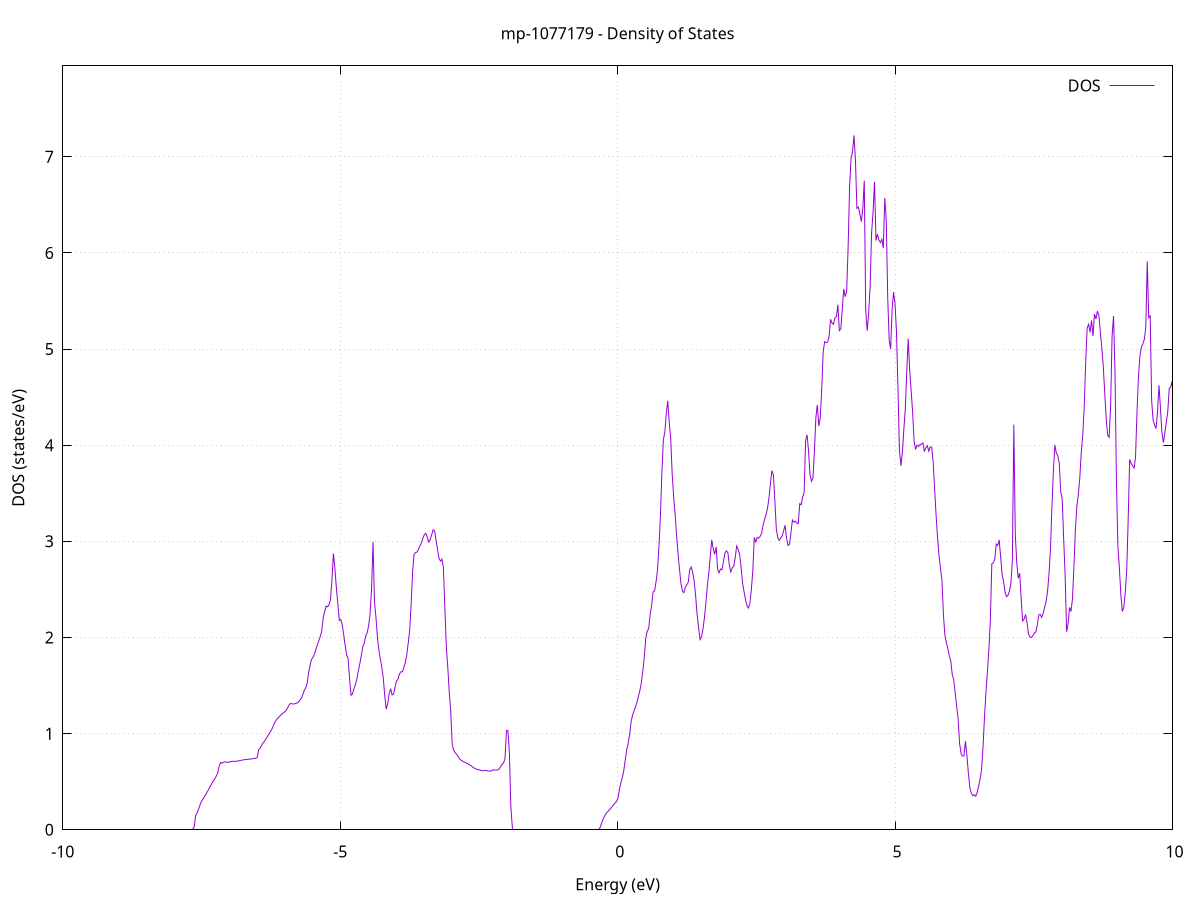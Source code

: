 set title 'mp-1077179 - Density of States'
set xlabel 'Energy (eV)'
set ylabel 'DOS (states/eV)'
set grid
set xrange [-10:10]
set yrange [0:7.945]
set xzeroaxis lt -1
set terminal png size 800,600
set output 'mp-1077179_dos_gnuplot.png'
plot '-' using 1:2 with lines title 'DOS'
-33.716900 0.000000
-33.690500 0.000000
-33.664100 0.000000
-33.637700 0.000000
-33.611200 0.000000
-33.584800 0.000000
-33.558400 0.000000
-33.532000 0.000000
-33.505500 0.000000
-33.479100 0.000000
-33.452700 0.000000
-33.426200 0.000000
-33.399800 0.000000
-33.373400 0.000000
-33.347000 0.000000
-33.320500 0.000000
-33.294100 0.000000
-33.267700 0.000000
-33.241200 0.000000
-33.214800 0.000000
-33.188400 0.000000
-33.162000 0.000000
-33.135500 0.000000
-33.109100 0.000000
-33.082700 0.000000
-33.056300 0.000000
-33.029800 0.000000
-33.003400 0.000000
-32.977000 0.000000
-32.950500 0.000000
-32.924100 0.000000
-32.897700 0.000000
-32.871300 0.000000
-32.844800 0.000000
-32.818400 0.000000
-32.792000 0.000000
-32.765600 0.000000
-32.739100 0.000000
-32.712700 0.000000
-32.686300 0.000000
-32.659800 0.000000
-32.633400 0.000000
-32.607000 0.000000
-32.580600 0.000000
-32.554100 0.000000
-32.527700 0.000000
-32.501300 0.000000
-32.474800 0.000000
-32.448400 0.000000
-32.422000 0.000000
-32.395600 0.000000
-32.369100 0.000000
-32.342700 0.000000
-32.316300 0.000000
-32.289900 0.000000
-32.263400 0.000000
-32.237000 0.000000
-32.210600 0.000000
-32.184100 0.000000
-32.157700 0.000000
-32.131300 0.000000
-32.104900 0.000000
-32.078400 0.000000
-32.052000 0.000000
-32.025600 0.000000
-31.999200 0.000000
-31.972700 0.000000
-31.946300 0.000000
-31.919900 0.000000
-31.893400 0.000000
-31.867000 0.000000
-31.840600 0.000000
-31.814200 0.000000
-31.787700 0.000000
-31.761300 0.000000
-31.734900 0.000000
-31.708400 0.000000
-31.682000 0.000000
-31.655600 0.000000
-31.629200 0.000000
-31.602700 0.000000
-31.576300 0.000000
-31.549900 0.000000
-31.523500 0.000000
-31.497000 0.000000
-31.470600 0.000000
-31.444200 0.000000
-31.417700 0.000000
-31.391300 0.000000
-31.364900 0.000000
-31.338500 0.000000
-31.312000 29.099600
-31.285600 131.843000
-31.259200 23.229200
-31.232700 19.542700
-31.206300 23.217100
-31.179900 68.985800
-31.153500 102.694900
-31.127000 115.759300
-31.100600 0.000000
-31.074200 164.441500
-31.047800 0.000000
-31.021300 0.000000
-30.994900 0.000000
-30.968500 0.000000
-30.942000 0.000000
-30.915600 0.000000
-30.889200 0.000000
-30.862800 0.000000
-30.836300 0.000000
-30.809900 0.000000
-30.783500 0.000000
-30.757100 0.000000
-30.730600 0.000000
-30.704200 0.000000
-30.677800 0.000000
-30.651300 0.000000
-30.624900 0.000000
-30.598500 0.000000
-30.572100 0.000000
-30.545600 0.000000
-30.519200 0.000000
-30.492800 0.000000
-30.466300 0.000000
-30.439900 0.000000
-30.413500 0.000000
-30.387100 0.000000
-30.360600 0.000000
-30.334200 0.000000
-30.307800 0.000000
-30.281400 0.000000
-30.254900 0.000000
-30.228500 0.000000
-30.202100 0.000000
-30.175600 0.000000
-30.149200 0.000000
-30.122800 0.000000
-30.096400 0.000000
-30.069900 0.000000
-30.043500 0.000000
-30.017100 0.000000
-29.990700 0.000000
-29.964200 0.000000
-29.937800 0.000000
-29.911400 0.000000
-29.884900 0.000000
-29.858500 0.000000
-29.832100 0.000000
-29.805700 0.000000
-29.779200 0.000000
-29.752800 0.000000
-29.726400 0.000000
-29.699900 0.000000
-29.673500 0.000000
-29.647100 0.000000
-29.620700 0.000000
-29.594200 0.000000
-29.567800 0.000000
-29.541400 0.000000
-29.515000 0.000000
-29.488500 0.000000
-29.462100 0.000000
-29.435700 0.000000
-29.409200 0.000000
-29.382800 0.000000
-29.356400 0.000000
-29.330000 0.000000
-29.303500 0.000000
-29.277100 0.000000
-29.250700 0.000000
-29.224200 0.000000
-29.197800 0.000000
-29.171400 0.000000
-29.145000 0.000000
-29.118500 0.000000
-29.092100 0.000000
-29.065700 0.000000
-29.039300 0.000000
-29.012800 0.000000
-28.986400 0.000000
-28.960000 0.000000
-28.933500 0.000000
-28.907100 0.000000
-28.880700 0.000000
-28.854300 0.000000
-28.827800 0.000000
-28.801400 0.000000
-28.775000 0.000000
-28.748600 0.000000
-28.722100 0.000000
-28.695700 0.000000
-28.669300 0.000000
-28.642800 0.000000
-28.616400 0.000000
-28.590000 0.000000
-28.563600 0.000000
-28.537100 0.000000
-28.510700 0.000000
-28.484300 0.000000
-28.457800 0.000000
-28.431400 0.000000
-28.405000 0.000000
-28.378600 0.000000
-28.352100 0.000000
-28.325700 0.000000
-28.299300 0.000000
-28.272900 0.000000
-28.246400 0.000000
-28.220000 0.000000
-28.193600 0.000000
-28.167100 0.000000
-28.140700 0.000000
-28.114300 0.000000
-28.087900 0.000000
-28.061400 0.000000
-28.035000 0.000000
-28.008600 0.000000
-27.982200 0.000000
-27.955700 0.000000
-27.929300 0.000000
-27.902900 0.000000
-27.876400 0.000000
-27.850000 0.000000
-27.823600 0.000000
-27.797200 0.000000
-27.770700 0.000000
-27.744300 0.000000
-27.717900 0.000000
-27.691400 0.000000
-27.665000 0.000000
-27.638600 0.000000
-27.612200 0.000000
-27.585700 0.000000
-27.559300 0.000000
-27.532900 0.000000
-27.506500 0.000000
-27.480000 0.000000
-27.453600 0.000000
-27.427200 0.000000
-27.400700 0.000000
-27.374300 0.000000
-27.347900 0.000000
-27.321500 0.000000
-27.295000 0.000000
-27.268600 0.000000
-27.242200 0.000000
-27.215700 0.000000
-27.189300 0.000000
-27.162900 0.000000
-27.136500 0.000000
-27.110000 0.000000
-27.083600 0.000000
-27.057200 0.000000
-27.030800 0.000000
-27.004300 0.000000
-26.977900 0.000000
-26.951500 0.000000
-26.925000 0.000000
-26.898600 0.000000
-26.872200 0.000000
-26.845800 0.000000
-26.819300 0.000000
-26.792900 0.000000
-26.766500 0.000000
-26.740100 0.000000
-26.713600 0.000000
-26.687200 0.000000
-26.660800 0.000000
-26.634300 0.000000
-26.607900 0.000000
-26.581500 0.000000
-26.555100 0.000000
-26.528600 0.000000
-26.502200 0.000000
-26.475800 0.000000
-26.449300 0.000000
-26.422900 0.000000
-26.396500 0.000000
-26.370100 0.000000
-26.343600 0.000000
-26.317200 0.000000
-26.290800 0.000000
-26.264400 0.000000
-26.237900 0.000000
-26.211500 0.000000
-26.185100 0.000000
-26.158600 0.000000
-26.132200 0.000000
-26.105800 0.000000
-26.079400 0.000000
-26.052900 0.000000
-26.026500 0.000000
-26.000100 0.000000
-25.973600 0.000000
-25.947200 0.000000
-25.920800 0.000000
-25.894400 0.000000
-25.867900 0.000000
-25.841500 0.000000
-25.815100 0.000000
-25.788700 0.000000
-25.762200 0.000000
-25.735800 0.000000
-25.709400 0.000000
-25.682900 0.000000
-25.656500 0.000000
-25.630100 0.000000
-25.603700 0.000000
-25.577200 0.000000
-25.550800 0.000000
-25.524400 0.000000
-25.498000 0.000000
-25.471500 0.000000
-25.445100 0.000000
-25.418700 0.000000
-25.392200 0.000000
-25.365800 0.000000
-25.339400 0.000000
-25.313000 0.000000
-25.286500 0.000000
-25.260100 0.000000
-25.233700 0.000000
-25.207200 0.000000
-25.180800 0.000000
-25.154400 0.000000
-25.128000 0.000000
-25.101500 0.000000
-25.075100 0.000000
-25.048700 0.000000
-25.022300 0.000000
-24.995800 0.000000
-24.969400 0.000000
-24.943000 0.000000
-24.916500 0.000000
-24.890100 0.000000
-24.863700 0.000000
-24.837300 0.000000
-24.810800 0.000000
-24.784400 0.000000
-24.758000 0.000000
-24.731600 0.000000
-24.705100 0.000000
-24.678700 0.000000
-24.652300 0.000000
-24.625800 0.000000
-24.599400 0.000000
-24.573000 0.000000
-24.546600 0.000000
-24.520100 0.000000
-24.493700 0.000000
-24.467300 0.000000
-24.440800 0.000000
-24.414400 0.000000
-24.388000 0.000000
-24.361600 0.000000
-24.335100 0.000000
-24.308700 0.000000
-24.282300 0.000000
-24.255900 0.000000
-24.229400 0.000000
-24.203000 0.000000
-24.176600 0.000000
-24.150100 0.000000
-24.123700 0.000000
-24.097300 0.000000
-24.070900 0.000000
-24.044400 0.000000
-24.018000 0.000000
-23.991600 0.000000
-23.965100 0.000000
-23.938700 0.000000
-23.912300 0.000000
-23.885900 0.000000
-23.859400 0.000000
-23.833000 0.000000
-23.806600 0.000000
-23.780200 0.000000
-23.753700 0.000000
-23.727300 0.000000
-23.700900 0.000000
-23.674400 0.000000
-23.648000 0.000000
-23.621600 0.000000
-23.595200 0.000000
-23.568700 0.000000
-23.542300 0.000000
-23.515900 0.000000
-23.489500 0.000000
-23.463000 0.000000
-23.436600 0.000000
-23.410200 0.000000
-23.383700 0.000000
-23.357300 0.000000
-23.330900 0.000000
-23.304500 0.000000
-23.278000 0.000000
-23.251600 0.000000
-23.225200 0.000000
-23.198700 0.000000
-23.172300 0.000000
-23.145900 0.000000
-23.119500 0.000000
-23.093000 0.000000
-23.066600 0.000000
-23.040200 0.000000
-23.013800 0.000000
-22.987300 0.000000
-22.960900 0.000000
-22.934500 0.000000
-22.908000 0.000000
-22.881600 0.000000
-22.855200 0.000000
-22.828800 0.000000
-22.802300 0.000000
-22.775900 0.000000
-22.749500 0.000000
-22.723100 0.000000
-22.696600 0.000000
-22.670200 0.000000
-22.643800 0.000000
-22.617300 0.000000
-22.590900 0.000000
-22.564500 0.000000
-22.538100 0.000000
-22.511600 0.000000
-22.485200 0.000000
-22.458800 0.000000
-22.432300 0.000000
-22.405900 0.000000
-22.379500 0.000000
-22.353100 0.000000
-22.326600 0.000000
-22.300200 0.000000
-22.273800 0.000000
-22.247400 0.000000
-22.220900 0.000000
-22.194500 0.000000
-22.168100 0.000000
-22.141600 0.000000
-22.115200 0.000000
-22.088800 0.000000
-22.062400 0.000000
-22.035900 0.000000
-22.009500 0.000000
-21.983100 0.000000
-21.956600 0.000000
-21.930200 0.000000
-21.903800 0.000000
-21.877400 0.000000
-21.850900 0.000000
-21.824500 0.000000
-21.798100 0.000000
-21.771700 0.000000
-21.745200 0.000000
-21.718800 0.000000
-21.692400 0.000000
-21.665900 0.000000
-21.639500 0.000000
-21.613100 0.000000
-21.586700 0.000000
-21.560200 0.000000
-21.533800 0.000000
-21.507400 0.000000
-21.481000 0.000000
-21.454500 0.000000
-21.428100 0.000000
-21.401700 0.000000
-21.375200 0.000000
-21.348800 0.000000
-21.322400 0.000000
-21.296000 0.000000
-21.269500 0.000000
-21.243100 0.000000
-21.216700 0.000000
-21.190200 0.000000
-21.163800 0.000000
-21.137400 0.000000
-21.111000 0.000000
-21.084500 0.000000
-21.058100 0.000000
-21.031700 0.000000
-21.005300 0.000000
-20.978800 0.000000
-20.952400 0.000000
-20.926000 0.000000
-20.899500 0.000000
-20.873100 0.000000
-20.846700 0.000000
-20.820300 0.000000
-20.793800 0.000000
-20.767400 0.000000
-20.741000 0.000000
-20.714600 0.000000
-20.688100 0.000000
-20.661700 0.000000
-20.635300 0.000000
-20.608800 0.000000
-20.582400 0.000000
-20.556000 0.000000
-20.529600 0.000000
-20.503100 0.000000
-20.476700 0.000000
-20.450300 0.000000
-20.423800 0.000000
-20.397400 0.000000
-20.371000 0.000000
-20.344600 0.000000
-20.318100 0.000000
-20.291700 0.000000
-20.265300 0.000000
-20.238900 0.000000
-20.212400 0.000000
-20.186000 0.000000
-20.159600 0.000000
-20.133100 0.000000
-20.106700 0.000000
-20.080300 0.000000
-20.053900 0.000000
-20.027400 0.000000
-20.001000 0.000000
-19.974600 0.000000
-19.948100 0.000000
-19.921700 0.000000
-19.895300 0.000000
-19.868900 0.000000
-19.842400 0.000000
-19.816000 0.000000
-19.789600 0.000000
-19.763200 0.000000
-19.736700 0.000000
-19.710300 0.000000
-19.683900 0.000000
-19.657400 0.000000
-19.631000 0.000000
-19.604600 0.000000
-19.578200 0.000000
-19.551700 0.000000
-19.525300 0.000000
-19.498900 0.000000
-19.472500 0.000000
-19.446000 0.000000
-19.419600 0.000000
-19.393200 0.000000
-19.366700 0.000000
-19.340300 0.000000
-19.313900 0.000000
-19.287500 0.000000
-19.261000 0.000000
-19.234600 0.000000
-19.208200 0.000000
-19.181700 0.000000
-19.155300 0.000000
-19.128900 0.000000
-19.102500 0.000000
-19.076000 0.000000
-19.049600 0.000000
-19.023200 0.000000
-18.996800 0.000000
-18.970300 0.000000
-18.943900 0.000000
-18.917500 0.000000
-18.891000 0.000000
-18.864600 0.000000
-18.838200 0.000000
-18.811800 0.000000
-18.785300 0.000000
-18.758900 0.000000
-18.732500 0.000000
-18.706000 0.000000
-18.679600 0.000000
-18.653200 0.000000
-18.626800 0.000000
-18.600300 0.000000
-18.573900 0.000000
-18.547500 0.000000
-18.521100 0.000000
-18.494600 0.000000
-18.468200 0.000000
-18.441800 0.000000
-18.415300 0.000000
-18.388900 0.000000
-18.362500 0.000000
-18.336100 0.000000
-18.309600 0.000000
-18.283200 0.000000
-18.256800 0.000000
-18.230400 0.000000
-18.203900 0.000000
-18.177500 0.000000
-18.151100 0.000000
-18.124600 0.000000
-18.098200 0.000000
-18.071800 0.000000
-18.045400 0.000000
-18.018900 0.000000
-17.992500 0.000000
-17.966100 0.000000
-17.939600 0.000000
-17.913200 0.000000
-17.886800 0.000000
-17.860400 0.000000
-17.833900 0.000000
-17.807500 0.000000
-17.781100 0.000000
-17.754700 0.000000
-17.728200 0.000000
-17.701800 0.000000
-17.675400 0.000000
-17.648900 0.000000
-17.622500 0.000000
-17.596100 0.000000
-17.569700 0.000000
-17.543200 0.000000
-17.516800 0.000000
-17.490400 0.000000
-17.464000 0.000000
-17.437500 0.000000
-17.411100 0.000000
-17.384700 0.000000
-17.358200 0.000000
-17.331800 0.000000
-17.305400 0.000000
-17.279000 0.000000
-17.252500 0.000000
-17.226100 0.000000
-17.199700 0.000000
-17.173200 0.000000
-17.146800 0.000000
-17.120400 0.000000
-17.094000 0.000000
-17.067500 0.000000
-17.041100 0.000000
-17.014700 0.000000
-16.988300 0.000000
-16.961800 0.000000
-16.935400 0.000000
-16.909000 0.000000
-16.882500 0.000000
-16.856100 0.000000
-16.829700 0.000000
-16.803300 0.000000
-16.776800 0.000000
-16.750400 0.000000
-16.724000 0.000000
-16.697500 0.000000
-16.671100 0.000000
-16.644700 0.000000
-16.618300 0.000000
-16.591800 0.000000
-16.565400 0.000000
-16.539000 0.000000
-16.512600 0.000000
-16.486100 0.000000
-16.459700 0.000000
-16.433300 0.000000
-16.406800 0.000000
-16.380400 0.000000
-16.354000 0.000000
-16.327600 0.000000
-16.301100 0.000000
-16.274700 0.000000
-16.248300 0.000000
-16.221900 0.000000
-16.195400 0.000000
-16.169000 0.000000
-16.142600 0.000000
-16.116100 0.000000
-16.089700 0.000000
-16.063300 0.000000
-16.036900 0.000000
-16.010400 0.000000
-15.984000 0.000000
-15.957600 0.000000
-15.931100 0.000000
-15.904700 0.000000
-15.878300 0.000000
-15.851900 0.000000
-15.825400 0.000000
-15.799000 0.000000
-15.772600 0.000000
-15.746200 0.000000
-15.719700 0.000000
-15.693300 0.000000
-15.666900 0.000000
-15.640400 0.000000
-15.614000 0.000000
-15.587600 0.000000
-15.561200 0.000000
-15.534700 0.000000
-15.508300 0.000000
-15.481900 0.000000
-15.455500 0.000000
-15.429000 0.000000
-15.402600 0.000000
-15.376200 0.000000
-15.349700 0.000000
-15.323300 0.000000
-15.296900 0.000000
-15.270500 0.000000
-15.244000 0.000000
-15.217600 0.000000
-15.191200 0.000000
-15.164700 0.000000
-15.138300 0.000000
-15.111900 0.000000
-15.085500 0.000000
-15.059000 0.000000
-15.032600 0.000000
-15.006200 0.000000
-14.979800 0.000000
-14.953300 0.000000
-14.926900 0.000000
-14.900500 0.000000
-14.874000 0.000000
-14.847600 0.000000
-14.821200 0.000000
-14.794800 0.000000
-14.768300 0.000000
-14.741900 0.000000
-14.715500 0.000000
-14.689000 0.000000
-14.662600 0.000000
-14.636200 0.000000
-14.609800 0.000000
-14.583300 0.000000
-14.556900 0.000000
-14.530500 0.000000
-14.504100 0.000000
-14.477600 0.000000
-14.451200 0.000000
-14.424800 0.000000
-14.398300 0.000000
-14.371900 0.000000
-14.345500 0.000000
-14.319100 0.000000
-14.292600 0.000000
-14.266200 0.000000
-14.239800 0.000000
-14.213400 0.000000
-14.186900 0.000000
-14.160500 0.000000
-14.134100 0.000000
-14.107600 0.000000
-14.081200 0.000000
-14.054800 0.000000
-14.028400 0.000000
-14.001900 0.000000
-13.975500 0.000000
-13.949100 0.000000
-13.922600 0.000000
-13.896200 0.000000
-13.869800 0.000000
-13.843400 0.000000
-13.816900 0.000000
-13.790500 0.000000
-13.764100 0.000000
-13.737700 0.000000
-13.711200 0.000000
-13.684800 0.000000
-13.658400 0.000000
-13.631900 0.000000
-13.605500 0.000000
-13.579100 0.000000
-13.552700 0.000000
-13.526200 0.000000
-13.499800 0.000000
-13.473400 0.000000
-13.446900 0.000000
-13.420500 0.000000
-13.394100 0.000000
-13.367700 0.000000
-13.341200 0.000000
-13.314800 0.000000
-13.288400 0.000000
-13.262000 0.000000
-13.235500 0.000000
-13.209100 0.000000
-13.182700 0.000000
-13.156200 0.000000
-13.129800 0.000000
-13.103400 0.000000
-13.077000 0.000000
-13.050500 0.000000
-13.024100 0.000000
-12.997700 0.000000
-12.971300 0.000000
-12.944800 0.000000
-12.918400 0.000000
-12.892000 0.000000
-12.865500 0.000000
-12.839100 0.000000
-12.812700 0.000000
-12.786300 0.000000
-12.759800 0.000000
-12.733400 0.000000
-12.707000 0.000000
-12.680500 0.000000
-12.654100 0.000000
-12.627700 0.000000
-12.601300 0.000000
-12.574800 0.000000
-12.548400 0.000000
-12.522000 0.000000
-12.495600 0.000000
-12.469100 0.000000
-12.442700 0.000000
-12.416300 0.000000
-12.389800 0.000000
-12.363400 0.000000
-12.337000 0.000000
-12.310600 0.000000
-12.284100 0.000000
-12.257700 0.000000
-12.231300 0.000000
-12.204900 0.000000
-12.178400 0.000000
-12.152000 0.000000
-12.125600 0.000000
-12.099100 0.000000
-12.072700 0.000000
-12.046300 0.000000
-12.019900 0.000000
-11.993400 0.000000
-11.967000 0.000000
-11.940600 0.000000
-11.914100 0.000000
-11.887700 0.000000
-11.861300 0.000000
-11.834900 0.000000
-11.808400 0.000000
-11.782000 0.000000
-11.755600 0.000000
-11.729200 0.000000
-11.702700 0.000000
-11.676300 0.000000
-11.649900 0.000000
-11.623400 0.000000
-11.597000 0.000000
-11.570600 0.000000
-11.544200 0.000000
-11.517700 0.000000
-11.491300 0.000000
-11.464900 0.000000
-11.438400 0.000000
-11.412000 0.000000
-11.385600 0.000000
-11.359200 0.000000
-11.332700 0.000000
-11.306300 0.000000
-11.279900 0.000000
-11.253500 0.000000
-11.227000 0.000000
-11.200600 0.000000
-11.174200 0.000000
-11.147700 0.000000
-11.121300 0.000000
-11.094900 0.000000
-11.068500 0.000000
-11.042000 0.000000
-11.015600 0.000000
-10.989200 0.000000
-10.962800 0.000000
-10.936300 0.000000
-10.909900 0.000000
-10.883500 0.000000
-10.857000 0.000000
-10.830600 0.000000
-10.804200 0.000000
-10.777800 0.000000
-10.751300 0.000000
-10.724900 0.000000
-10.698500 0.000000
-10.672000 0.000000
-10.645600 0.000000
-10.619200 0.000000
-10.592800 0.000000
-10.566300 0.000000
-10.539900 0.000000
-10.513500 0.000000
-10.487100 0.000000
-10.460600 0.000000
-10.434200 0.000000
-10.407800 0.000000
-10.381300 0.000000
-10.354900 0.000000
-10.328500 0.000000
-10.302100 0.000000
-10.275600 0.000000
-10.249200 0.000000
-10.222800 0.000000
-10.196400 0.000000
-10.169900 0.000000
-10.143500 0.000000
-10.117100 0.000000
-10.090600 0.000000
-10.064200 0.000000
-10.037800 0.000000
-10.011400 0.000000
-9.984900 0.000000
-9.958500 0.000000
-9.932100 0.000000
-9.905600 0.000000
-9.879200 0.000000
-9.852800 0.000000
-9.826400 0.000000
-9.799900 0.000000
-9.773500 0.000000
-9.747100 0.000000
-9.720700 0.000000
-9.694200 0.000000
-9.667800 0.000000
-9.641400 0.000000
-9.614900 0.000000
-9.588500 0.000000
-9.562100 0.000000
-9.535700 0.000000
-9.509200 0.000000
-9.482800 0.000000
-9.456400 0.000000
-9.429900 0.000000
-9.403500 0.000000
-9.377100 0.000000
-9.350700 0.000000
-9.324200 0.000000
-9.297800 0.000000
-9.271400 0.000000
-9.245000 0.000000
-9.218500 0.000000
-9.192100 0.000000
-9.165700 0.000000
-9.139200 0.000000
-9.112800 0.000000
-9.086400 0.000000
-9.060000 0.000000
-9.033500 0.000000
-9.007100 0.000000
-8.980700 0.000000
-8.954300 0.000000
-8.927800 0.000000
-8.901400 0.000000
-8.875000 0.000000
-8.848500 0.000000
-8.822100 0.000000
-8.795700 0.000000
-8.769300 0.000000
-8.742800 0.000000
-8.716400 0.000000
-8.690000 0.000000
-8.663500 0.000000
-8.637100 0.000000
-8.610700 0.000000
-8.584300 0.000000
-8.557800 0.000000
-8.531400 0.000000
-8.505000 0.000000
-8.478600 0.000000
-8.452100 0.000000
-8.425700 0.000000
-8.399300 0.000000
-8.372800 0.000000
-8.346400 0.000000
-8.320000 0.000000
-8.293600 0.000000
-8.267100 0.000000
-8.240700 0.000000
-8.214300 0.000000
-8.187900 0.000000
-8.161400 0.000000
-8.135000 0.000000
-8.108600 0.000000
-8.082100 0.000000
-8.055700 0.000000
-8.029300 0.000000
-8.002900 0.000000
-7.976400 0.000000
-7.950000 0.000000
-7.923600 0.000000
-7.897100 0.000000
-7.870700 0.000000
-7.844300 0.000000
-7.817900 0.000000
-7.791400 0.000000
-7.765000 0.000000
-7.738600 0.000000
-7.712200 0.000000
-7.685700 0.000000
-7.659300 0.000000
-7.632900 0.027000
-7.606400 0.146800
-7.580000 0.174400
-7.553600 0.214300
-7.527200 0.256900
-7.500700 0.295700
-7.474300 0.318800
-7.447900 0.344100
-7.421400 0.368000
-7.395000 0.395500
-7.368600 0.423000
-7.342200 0.450600
-7.315700 0.478900
-7.289300 0.503800
-7.262900 0.528600
-7.236500 0.556400
-7.210000 0.586400
-7.183600 0.655000
-7.157200 0.700300
-7.130700 0.692600
-7.104300 0.702400
-7.077900 0.705800
-7.051500 0.704700
-7.025000 0.701100
-6.998600 0.704500
-6.972200 0.709100
-6.945800 0.711900
-6.919300 0.713000
-6.892900 0.712200
-6.866500 0.713100
-6.840000 0.715500
-6.813600 0.719300
-6.787200 0.722700
-6.760800 0.725400
-6.734300 0.728900
-6.707900 0.730000
-6.681500 0.732100
-6.655000 0.734000
-6.628600 0.734800
-6.602200 0.736700
-6.575800 0.739300
-6.549300 0.742200
-6.522900 0.745500
-6.496500 0.749200
-6.470100 0.831200
-6.443600 0.849200
-6.417200 0.877900
-6.390800 0.902800
-6.364300 0.922400
-6.337900 0.945500
-6.311500 0.969500
-6.285100 0.995900
-6.258600 1.021400
-6.232200 1.045000
-6.205800 1.081000
-6.179300 1.116900
-6.152900 1.140300
-6.126500 1.159300
-6.100100 1.175700
-6.073600 1.191400
-6.047200 1.206300
-6.020800 1.218200
-5.994400 1.229100
-5.967900 1.246300
-5.941500 1.274600
-5.915100 1.304300
-5.888600 1.314400
-5.862200 1.307900
-5.835800 1.308500
-5.809400 1.312000
-5.782900 1.318700
-5.756500 1.329200
-5.730100 1.345500
-5.703700 1.365300
-5.677200 1.401600
-5.650800 1.446400
-5.624400 1.472300
-5.597900 1.519400
-5.571500 1.627700
-5.545100 1.704300
-5.518700 1.770500
-5.492200 1.793300
-5.465800 1.824500
-5.439400 1.873000
-5.412900 1.923400
-5.386500 1.964800
-5.360100 2.010100
-5.333700 2.065500
-5.307200 2.203800
-5.280800 2.267400
-5.254400 2.327300
-5.228000 2.318800
-5.201500 2.339000
-5.175100 2.395600
-5.148700 2.601000
-5.122200 2.873700
-5.095800 2.717300
-5.069400 2.517000
-5.043000 2.353000
-5.016500 2.177500
-4.990100 2.186600
-4.963700 2.134100
-4.937300 2.027500
-4.910800 1.915200
-4.884400 1.816000
-4.858000 1.781700
-4.831500 1.572700
-4.805100 1.398800
-4.778700 1.411500
-4.752300 1.470400
-4.725800 1.509100
-4.699400 1.572200
-4.673000 1.655200
-4.646500 1.728400
-4.620100 1.811000
-4.593700 1.902400
-4.567300 1.939500
-4.540800 2.018100
-4.514400 2.049500
-4.488000 2.121200
-4.461600 2.243100
-4.435100 2.509600
-4.408700 2.995100
-4.382300 2.367100
-4.355800 2.208800
-4.329400 2.001700
-4.303000 1.870900
-4.276600 1.775500
-4.250100 1.688700
-4.223700 1.577800
-4.197300 1.391400
-4.170800 1.255500
-4.144400 1.310600
-4.118000 1.414600
-4.091600 1.468000
-4.065100 1.402400
-4.038700 1.413100
-4.012300 1.480600
-3.985900 1.546900
-3.959400 1.564500
-3.933000 1.620000
-3.906600 1.643400
-3.880100 1.643300
-3.853700 1.685600
-3.827300 1.737500
-3.800900 1.819700
-3.774400 1.939900
-3.748000 2.075100
-3.721600 2.344000
-3.695200 2.687000
-3.668700 2.865400
-3.642300 2.883400
-3.615900 2.889000
-3.589400 2.917900
-3.563000 2.953600
-3.536600 2.982800
-3.510200 3.032200
-3.483700 3.070200
-3.457300 3.083300
-3.430900 3.041900
-3.404400 2.992300
-3.378000 3.017900
-3.351600 3.068500
-3.325200 3.119800
-3.298700 3.107100
-3.272300 3.008600
-3.245900 2.914500
-3.219500 2.822400
-3.193000 2.794400
-3.166600 2.815200
-3.140200 2.727600
-3.113700 2.294100
-3.087300 1.900900
-3.060900 1.685400
-3.034500 1.429800
-3.008000 1.227200
-2.981600 0.884400
-2.955200 0.828800
-2.928800 0.801900
-2.902300 0.785800
-2.875900 0.762100
-2.849500 0.737100
-2.823000 0.724200
-2.796600 0.714900
-2.770200 0.706300
-2.743800 0.698400
-2.717300 0.692500
-2.690900 0.684600
-2.664500 0.674400
-2.638000 0.664100
-2.611600 0.652700
-2.585200 0.642400
-2.558800 0.634400
-2.532300 0.629500
-2.505900 0.624900
-2.479500 0.620600
-2.453100 0.616500
-2.426600 0.613100
-2.400200 0.616900
-2.373800 0.615400
-2.347300 0.612900
-2.320900 0.611000
-2.294500 0.609800
-2.268100 0.616000
-2.241600 0.623500
-2.215200 0.621700
-2.188800 0.621300
-2.162300 0.622400
-2.135900 0.631600
-2.109500 0.655500
-2.083100 0.682300
-2.056600 0.693100
-2.030200 0.741800
-2.003800 1.032100
-1.977400 1.033600
-1.950900 0.798000
-1.924500 0.233000
-1.898100 0.000000
-1.871600 0.000000
-1.845200 0.000000
-1.818800 0.000000
-1.792400 0.000000
-1.765900 0.000000
-1.739500 0.000000
-1.713100 0.000000
-1.686700 0.000000
-1.660200 0.000000
-1.633800 0.000000
-1.607400 0.000000
-1.580900 0.000000
-1.554500 0.000000
-1.528100 0.000000
-1.501700 0.000000
-1.475200 0.000000
-1.448800 0.000000
-1.422400 0.000000
-1.395900 0.000000
-1.369500 0.000000
-1.343100 0.000000
-1.316700 0.000000
-1.290200 0.000000
-1.263800 0.000000
-1.237400 0.000000
-1.211000 0.000000
-1.184500 0.000000
-1.158100 0.000000
-1.131700 0.000000
-1.105200 0.000000
-1.078800 0.000000
-1.052400 0.000000
-1.026000 0.000000
-0.999500 0.000000
-0.973100 0.000000
-0.946700 0.000000
-0.920200 0.000000
-0.893800 0.000000
-0.867400 0.000000
-0.841000 0.000000
-0.814500 0.000000
-0.788100 0.000000
-0.761700 0.000000
-0.735300 0.000000
-0.708800 0.000000
-0.682400 0.000000
-0.656000 0.000000
-0.629500 0.000000
-0.603100 0.000000
-0.576700 0.000000
-0.550300 0.000000
-0.523800 0.000000
-0.497400 0.000000
-0.471000 0.000000
-0.444600 0.000000
-0.418100 0.000000
-0.391700 0.000000
-0.365300 0.000000
-0.338800 0.003700
-0.312400 0.028100
-0.286000 0.075100
-0.259600 0.115700
-0.233100 0.143900
-0.206700 0.171500
-0.180300 0.186900
-0.153800 0.204000
-0.127400 0.220000
-0.101000 0.240200
-0.074600 0.259300
-0.048100 0.277100
-0.021700 0.295500
0.004700 0.326300
0.031100 0.414000
0.057600 0.486100
0.084000 0.543100
0.110400 0.614800
0.136900 0.725600
0.163300 0.831000
0.189700 0.899600
0.216100 0.991700
0.242600 1.124200
0.269000 1.193200
0.295400 1.236100
0.321800 1.278500
0.348300 1.326300
0.374700 1.388600
0.401100 1.450900
0.427600 1.530200
0.454000 1.652400
0.480400 1.801700
0.506800 1.994400
0.533300 2.063900
0.559700 2.095300
0.586100 2.241500
0.612600 2.334700
0.639000 2.473600
0.665400 2.484200
0.691800 2.578200
0.718300 2.698400
0.744700 2.942500
0.771100 3.264400
0.797500 3.716900
0.824000 4.059100
0.850400 4.133200
0.876800 4.326800
0.903300 4.462600
0.929700 4.233000
0.956100 4.075400
0.982500 3.705200
1.009000 3.469200
1.035400 3.284200
1.061800 3.067100
1.088300 2.873000
1.114700 2.709700
1.141100 2.562000
1.167500 2.479600
1.194000 2.466000
1.220400 2.522800
1.246800 2.547700
1.273200 2.575200
1.299700 2.706900
1.326100 2.732300
1.352500 2.678100
1.379000 2.586500
1.405400 2.435600
1.431800 2.238600
1.458200 2.109600
1.484700 1.978200
1.511100 2.002800
1.537500 2.085000
1.563900 2.204300
1.590400 2.359300
1.616800 2.536600
1.643200 2.671700
1.669700 2.845400
1.696100 3.014700
1.722500 2.922900
1.748900 2.865500
1.775400 2.941600
1.801800 2.710500
1.828200 2.673400
1.854700 2.712600
1.881100 2.705400
1.907500 2.792300
1.933900 2.880000
1.960400 2.901100
1.986800 2.882000
2.013200 2.751800
2.039600 2.682600
2.066100 2.726900
2.092500 2.739100
2.118900 2.832700
2.145400 2.951600
2.171800 2.916300
2.198200 2.867000
2.224600 2.731900
2.251100 2.568900
2.277500 2.478800
2.303900 2.397600
2.330300 2.330100
2.356800 2.305900
2.383200 2.353500
2.409600 2.497200
2.436100 2.692700
2.462500 3.040600
2.488900 2.994100
2.515300 3.041400
2.541800 3.033500
2.568200 3.051500
2.594600 3.082900
2.621100 3.167300
2.647500 3.228300
2.673900 3.275800
2.700300 3.341300
2.726800 3.450800
2.753200 3.597300
2.779600 3.734600
2.806000 3.696200
2.832500 3.432000
2.858900 3.133800
2.885300 3.036500
2.911800 3.010100
2.938200 3.033400
2.964600 3.056100
2.991000 3.108500
3.017500 3.166900
3.043900 3.031200
3.070300 2.958100
3.096800 2.968300
3.123200 3.087100
3.149600 3.222000
3.176000 3.199000
3.202500 3.210400
3.228900 3.190400
3.255300 3.183600
3.281700 3.391600
3.308200 3.380500
3.334600 3.462000
3.361000 3.505200
3.387500 4.049200
3.413900 4.108500
3.440300 3.941600
3.466700 3.694100
3.493200 3.625000
3.519600 3.656900
3.546000 3.927900
3.572400 4.287000
3.598900 4.418900
3.625300 4.200000
3.651700 4.286200
3.678200 4.583900
3.704600 4.972400
3.731000 5.076600
3.757400 5.065800
3.783900 5.071700
3.810300 5.128300
3.836700 5.309100
3.863200 5.270200
3.889600 5.258500
3.916000 5.325300
3.942400 5.335600
3.968900 5.460500
3.995300 5.191500
4.021700 5.208200
4.048100 5.406600
4.074600 5.624400
4.101000 5.544100
4.127400 5.602000
4.153900 6.060000
4.180300 6.689700
4.206700 6.983000
4.233100 7.050100
4.259600 7.222400
4.286000 6.965800
4.312400 6.462500
4.338800 6.476000
4.365300 6.408200
4.391700 6.326200
4.418100 6.454900
4.444600 6.751200
4.471000 5.402300
4.497400 5.190600
4.523800 5.370000
4.550300 5.655500
4.576700 6.206300
4.603100 6.423200
4.629600 6.737800
4.656000 6.129000
4.682400 6.194400
4.708800 6.133500
4.735300 6.108100
4.761700 6.141400
4.788100 6.051300
4.814500 6.570800
4.841000 6.346200
4.867400 5.534300
4.893800 5.095100
4.920300 4.999700
4.946700 5.417200
4.973100 5.591700
4.999500 5.467400
5.026000 5.171500
5.052400 4.593300
5.078800 3.951200
5.105300 3.785100
5.131700 3.924000
5.158100 4.163600
5.184500 4.373800
5.211000 4.773200
5.237400 5.108100
5.263800 4.771200
5.290200 4.563200
5.316700 4.340000
5.343100 4.037000
5.369500 3.955400
5.396000 4.001100
5.422400 3.987200
5.448800 4.005800
5.475200 4.010800
5.501700 4.023800
5.528100 3.933100
5.554500 3.973800
5.580900 3.995800
5.607400 3.938400
5.633800 3.980900
5.660200 3.979600
5.686700 3.825300
5.713100 3.537700
5.739500 3.267600
5.765900 3.039200
5.792400 2.852000
5.818800 2.712100
5.845200 2.596600
5.871700 2.233400
5.898100 2.022900
5.924500 1.946900
5.950900 1.886600
5.977400 1.809700
6.003800 1.755900
6.030200 1.614700
6.056600 1.563800
6.083100 1.426700
6.109500 1.283500
6.135900 1.157900
6.162400 0.900200
6.188800 0.794800
6.215200 0.766300
6.241600 0.769100
6.268100 0.921000
6.294500 0.772700
6.320900 0.590800
6.347400 0.439200
6.373800 0.380100
6.400200 0.355000
6.426600 0.365400
6.453100 0.349000
6.479500 0.386700
6.505900 0.453300
6.532300 0.528700
6.558800 0.625600
6.585200 0.862100
6.611600 1.171900
6.638100 1.428300
6.664500 1.644800
6.690900 1.879200
6.717300 2.180200
6.743800 2.766200
6.770200 2.776200
6.796600 2.812800
6.823000 2.971200
6.849500 2.957500
6.875900 3.014200
6.902300 2.842700
6.928800 2.658800
6.955200 2.578700
6.981600 2.473700
7.008000 2.424200
7.034500 2.438200
7.060900 2.481000
7.087300 2.562100
7.113800 2.800000
7.140200 4.213700
7.166600 3.070800
7.193000 2.778400
7.219500 2.617500
7.245900 2.668100
7.272300 2.404100
7.298700 2.171400
7.325200 2.191400
7.351600 2.238400
7.378000 2.157400
7.404500 2.035800
7.430900 2.004700
7.457300 2.000600
7.483700 2.016300
7.510200 2.047800
7.536600 2.056200
7.563000 2.128800
7.589400 2.235300
7.615900 2.239700
7.642300 2.208400
7.668700 2.253100
7.695200 2.311900
7.721600 2.370600
7.748000 2.478900
7.774400 2.659600
7.800900 2.928300
7.827300 3.359200
7.853700 3.734400
7.880200 4.003100
7.906600 3.918000
7.933000 3.890900
7.959400 3.814600
7.985900 3.514800
8.012300 3.437400
8.038700 3.025000
8.065100 2.644200
8.091600 2.059000
8.118000 2.140600
8.144400 2.312900
8.170900 2.270600
8.197300 2.401900
8.223700 2.741100
8.250100 3.126100
8.276600 3.368900
8.303000 3.484700
8.329400 3.661700
8.355900 3.929700
8.382300 4.101300
8.408700 4.393200
8.435100 4.857800
8.461600 5.218100
8.488000 5.257400
8.514400 5.174000
8.540800 5.297100
8.567300 5.134600
8.593700 5.362700
8.620100 5.313500
8.646600 5.394200
8.673000 5.349400
8.699400 5.179000
8.725800 5.013600
8.752300 4.820900
8.778700 4.544500
8.805100 4.271100
8.831500 4.102600
8.858000 4.082400
8.884400 4.398600
8.910800 5.130800
8.937300 5.342700
8.963700 4.757000
8.990100 3.612500
9.016500 2.938200
9.043000 2.719600
9.069400 2.441300
9.095800 2.270000
9.122300 2.316000
9.148700 2.467500
9.175100 2.698200
9.201500 3.229000
9.228000 3.852300
9.254400 3.811200
9.280800 3.784700
9.307200 3.762300
9.333700 3.877500
9.360100 4.343700
9.386500 4.714200
9.413000 4.926100
9.439400 5.021300
9.465800 5.051100
9.492200 5.101000
9.518700 5.222700
9.545100 5.911900
9.571500 5.326200
9.597900 5.344800
9.624400 4.461500
9.650800 4.259500
9.677200 4.208400
9.703700 4.172900
9.730100 4.345500
9.756500 4.623700
9.782900 4.383800
9.809400 4.134200
9.835800 4.027900
9.862200 4.128800
9.888700 4.237600
9.915100 4.350700
9.941500 4.591900
9.967900 4.606000
9.994400 4.668900
10.020800 4.124400
10.047200 3.908000
10.073600 3.704500
10.100100 3.789500
10.126500 3.840500
10.152900 3.885700
10.179400 4.020200
10.205800 4.143300
10.232200 4.059500
10.258600 3.805800
10.285100 3.708000
10.311500 3.618800
10.337900 3.501900
10.364400 3.289000
10.390800 3.157000
10.417200 3.090900
10.443600 3.123400
10.470100 3.281200
10.496500 2.885800
10.522900 2.639500
10.549300 2.490400
10.575800 2.405400
10.602200 2.449900
10.628600 2.544600
10.655100 2.651500
10.681500 2.741600
10.707900 2.793300
10.734300 2.915500
10.760800 3.124900
10.787200 3.194900
10.813600 3.180400
10.840000 3.150800
10.866500 3.256600
10.892900 3.435900
10.919300 3.757100
10.945800 4.196500
10.972200 5.290100
10.998600 5.897600
11.025000 5.820600
11.051500 4.900800
11.077900 4.298900
11.104300 4.104200
11.130800 3.834700
11.157200 3.706300
11.183600 3.685500
11.210000 3.825500
11.236500 3.971500
11.262900 4.112400
11.289300 4.313700
11.315700 4.463300
11.342200 4.487700
11.368600 4.571500
11.395000 4.746300
11.421500 4.862200
11.447900 5.012600
11.474300 5.144300
11.500700 5.201900
11.527200 5.123300
11.553600 5.039600
11.580000 4.854000
11.606500 4.495200
11.632900 4.005100
11.659300 3.864000
11.685700 4.071400
11.712200 4.254400
11.738600 4.411400
11.765000 4.399700
11.791400 4.286800
11.817900 4.351400
11.844300 4.454800
11.870700 4.719400
11.897200 5.071500
11.923600 5.542600
11.950000 5.530600
11.976400 5.298300
12.002900 4.960200
12.029300 4.517100
12.055700 4.168800
12.082100 4.129300
12.108600 4.158400
12.135000 4.309300
12.161400 4.599300
12.187900 5.209800
12.214300 5.353800
12.240700 5.301300
12.267100 5.021100
12.293600 4.697000
12.320000 4.218500
12.346400 3.920300
12.372900 3.694700
12.399300 3.528600
12.425700 3.227000
12.452100 2.960700
12.478600 2.726700
12.505000 2.609000
12.531400 2.238300
12.557800 2.271500
12.584300 2.257500
12.610700 2.280900
12.637100 2.368700
12.663600 2.575600
12.690000 2.728000
12.716400 2.743000
12.742800 2.685100
12.769300 2.545200
12.795700 2.392900
12.822100 2.283400
12.848500 2.192800
12.875000 2.090200
12.901400 2.010900
12.927800 1.911300
12.954300 1.785400
12.980700 1.747000
13.007100 1.804300
13.033500 1.870000
13.060000 1.891200
13.086400 1.845500
13.112800 1.877900
13.139300 1.915300
13.165700 1.946500
13.192100 1.966500
13.218500 2.013700
13.245000 2.079400
13.271400 2.057300
13.297800 2.056700
13.324200 2.095300
13.350700 2.146800
13.377100 2.170400
13.403500 2.206700
13.430000 2.242700
13.456400 2.312400
13.482800 2.469200
13.509200 2.562200
13.535700 2.619300
13.562100 2.674000
13.588500 2.735000
13.615000 2.837700
13.641400 2.795000
13.667800 2.735600
13.694200 2.726900
13.720700 2.756500
13.747100 2.778100
13.773500 2.790600
13.799900 2.808500
13.826400 2.884600
13.852800 2.841900
13.879200 2.635000
13.905700 2.524200
13.932100 2.441800
13.958500 2.345800
13.984900 2.295500
14.011400 2.254200
14.037800 2.203300
14.064200 2.130700
14.090600 1.938200
14.117100 1.688500
14.143500 1.558300
14.169900 1.522300
14.196400 1.443700
14.222800 1.413200
14.249200 1.416400
14.275600 1.488400
14.302100 1.585300
14.328500 1.730500
14.354900 1.895800
14.381400 1.987200
14.407800 2.149900
14.434200 2.165100
14.460600 2.137900
14.487100 2.070400
14.513500 1.981600
14.539900 1.874300
14.566300 1.781100
14.592800 1.724000
14.619200 1.699000
14.645600 1.709900
14.672100 1.749800
14.698500 1.755500
14.724900 1.772100
14.751300 1.794500
14.777800 1.847400
14.804200 1.917200
14.830600 2.014700
14.857000 2.115600
14.883500 2.196100
14.909900 2.294100
14.936300 2.394900
14.962800 2.520500
14.989200 2.629900
15.015600 2.698100
15.042000 2.744600
15.068500 2.796600
15.094900 2.784500
15.121300 2.781500
15.147800 2.802100
15.174200 2.820100
15.200600 2.796000
15.227000 2.710000
15.253500 2.713900
15.279900 2.787400
15.306300 2.828000
15.332700 2.857500
15.359200 2.838100
15.385600 2.787300
15.412000 2.714300
15.438500 2.712600
15.464900 2.539500
15.491300 2.438900
15.517700 2.420800
15.544200 2.394200
15.570600 2.389500
15.597000 2.376100
15.623500 2.350700
15.649900 2.325700
15.676300 2.297200
15.702700 2.232200
15.729200 2.121300
15.755600 2.012900
15.782000 1.855300
15.808400 1.716900
15.834900 1.614400
15.861300 1.524300
15.887700 1.427200
15.914200 1.303900
15.940600 1.200400
15.967000 1.074300
15.993400 0.961000
16.019900 0.883200
16.046300 0.740100
16.072700 0.664700
16.099100 0.604800
16.125600 0.546200
16.152000 0.487300
16.178400 0.430300
16.204900 0.382700
16.231300 0.342000
16.257700 0.296900
16.284100 0.250300
16.310600 0.208800
16.337000 0.174000
16.363400 0.144000
16.389900 0.122600
16.416300 0.105300
16.442700 0.089900
16.469100 0.075000
16.495600 0.064100
16.522000 0.057600
16.548400 0.047500
16.574800 0.031400
16.601300 0.015000
16.627700 0.005100
16.654100 0.002900
16.680600 0.001300
16.707000 0.000400
16.733400 0.000000
16.759800 0.000000
16.786300 0.000000
16.812700 0.000000
16.839100 0.000000
16.865500 0.000000
16.892000 0.000000
16.918400 0.000000
16.944800 0.000000
16.971300 0.000000
16.997700 0.000000
17.024100 0.000000
17.050500 0.000000
17.077000 0.000000
17.103400 0.000000
17.129800 0.000000
17.156300 0.000000
17.182700 0.000000
17.209100 0.000000
17.235500 0.000000
17.262000 0.000000
17.288400 0.000000
17.314800 0.000000
17.341200 0.000000
17.367700 0.000000
17.394100 0.000000
17.420500 0.000000
17.447000 0.000000
17.473400 0.000000
17.499800 0.000000
17.526200 0.000000
17.552700 0.000000
17.579100 0.000000
17.605500 0.000000
17.632000 0.000000
17.658400 0.000000
17.684800 0.000000
17.711200 0.000000
17.737700 0.000000
17.764100 0.000000
17.790500 0.000000
17.816900 0.000000
17.843400 0.000000
17.869800 0.000000
17.896200 0.000000
17.922700 0.000000
17.949100 0.000000
17.975500 0.000000
18.001900 0.000000
18.028400 0.000000
18.054800 0.000000
18.081200 0.000000
18.107600 0.000000
18.134100 0.000000
18.160500 0.000000
18.186900 0.000000
18.213400 0.000000
18.239800 0.000000
18.266200 0.000000
18.292600 0.000000
18.319100 0.000000
18.345500 0.000000
18.371900 0.000000
18.398400 0.000000
18.424800 0.000000
18.451200 0.000000
18.477600 0.000000
18.504100 0.000000
18.530500 0.000000
18.556900 0.000000
18.583300 0.000000
18.609800 0.000000
18.636200 0.000000
18.662600 0.000000
18.689100 0.000000
18.715500 0.000000
18.741900 0.000000
18.768300 0.000000
18.794800 0.000000
18.821200 0.000000
18.847600 0.000000
18.874100 0.000000
18.900500 0.000000
18.926900 0.000000
18.953300 0.000000
18.979800 0.000000
19.006200 0.000000
19.032600 0.000000
19.059000 0.000000
19.085500 0.000000
19.111900 0.000000
19.138300 0.000000
e
